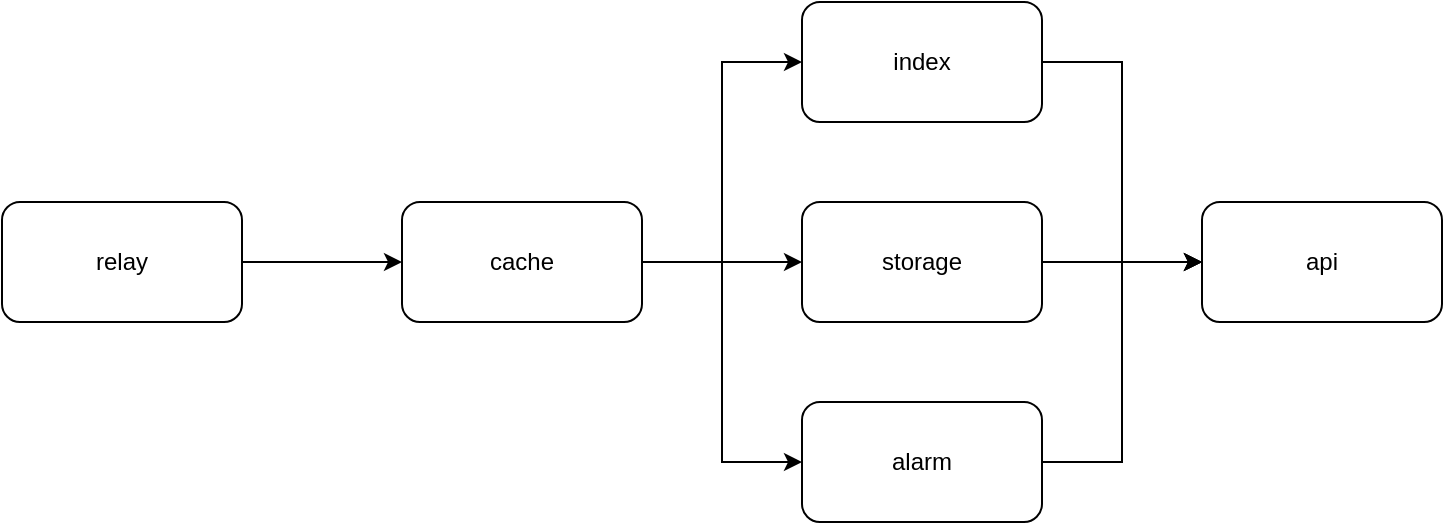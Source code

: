 <mxfile version="14.8.4" type="github">
  <diagram id="YHMO-dssUFv8ocbpak26" name="Page-1">
    <mxGraphModel dx="946" dy="535" grid="1" gridSize="10" guides="1" tooltips="1" connect="1" arrows="1" fold="1" page="1" pageScale="1" pageWidth="827" pageHeight="1169" math="0" shadow="0">
      <root>
        <mxCell id="0" />
        <mxCell id="1" parent="0" />
        <mxCell id="cqQiNdcYFdobyBqoFAKi-22" style="edgeStyle=orthogonalEdgeStyle;rounded=0;orthogonalLoop=1;jettySize=auto;html=1;" edge="1" parent="1" source="cqQiNdcYFdobyBqoFAKi-16" target="cqQiNdcYFdobyBqoFAKi-17">
          <mxGeometry relative="1" as="geometry" />
        </mxCell>
        <mxCell id="cqQiNdcYFdobyBqoFAKi-16" value="relay" style="rounded=1;whiteSpace=wrap;html=1;" vertex="1" parent="1">
          <mxGeometry x="40" y="200" width="120" height="60" as="geometry" />
        </mxCell>
        <mxCell id="cqQiNdcYFdobyBqoFAKi-23" style="edgeStyle=orthogonalEdgeStyle;rounded=0;orthogonalLoop=1;jettySize=auto;html=1;entryX=0;entryY=0.5;entryDx=0;entryDy=0;" edge="1" parent="1" source="cqQiNdcYFdobyBqoFAKi-17" target="cqQiNdcYFdobyBqoFAKi-18">
          <mxGeometry relative="1" as="geometry" />
        </mxCell>
        <mxCell id="cqQiNdcYFdobyBqoFAKi-24" style="edgeStyle=orthogonalEdgeStyle;rounded=0;orthogonalLoop=1;jettySize=auto;html=1;entryX=0;entryY=0.5;entryDx=0;entryDy=0;" edge="1" parent="1" source="cqQiNdcYFdobyBqoFAKi-17" target="cqQiNdcYFdobyBqoFAKi-19">
          <mxGeometry relative="1" as="geometry" />
        </mxCell>
        <mxCell id="cqQiNdcYFdobyBqoFAKi-25" style="edgeStyle=orthogonalEdgeStyle;rounded=0;orthogonalLoop=1;jettySize=auto;html=1;entryX=0;entryY=0.5;entryDx=0;entryDy=0;" edge="1" parent="1" source="cqQiNdcYFdobyBqoFAKi-17" target="cqQiNdcYFdobyBqoFAKi-21">
          <mxGeometry relative="1" as="geometry" />
        </mxCell>
        <mxCell id="cqQiNdcYFdobyBqoFAKi-17" value="cache" style="rounded=1;whiteSpace=wrap;html=1;" vertex="1" parent="1">
          <mxGeometry x="240" y="200" width="120" height="60" as="geometry" />
        </mxCell>
        <mxCell id="cqQiNdcYFdobyBqoFAKi-27" style="edgeStyle=orthogonalEdgeStyle;rounded=0;orthogonalLoop=1;jettySize=auto;html=1;entryX=0;entryY=0.5;entryDx=0;entryDy=0;" edge="1" parent="1" source="cqQiNdcYFdobyBqoFAKi-18" target="cqQiNdcYFdobyBqoFAKi-20">
          <mxGeometry relative="1" as="geometry" />
        </mxCell>
        <mxCell id="cqQiNdcYFdobyBqoFAKi-18" value="storage" style="rounded=1;whiteSpace=wrap;html=1;" vertex="1" parent="1">
          <mxGeometry x="440" y="200" width="120" height="60" as="geometry" />
        </mxCell>
        <mxCell id="cqQiNdcYFdobyBqoFAKi-26" style="edgeStyle=orthogonalEdgeStyle;rounded=0;orthogonalLoop=1;jettySize=auto;html=1;entryX=0;entryY=0.5;entryDx=0;entryDy=0;" edge="1" parent="1" source="cqQiNdcYFdobyBqoFAKi-19" target="cqQiNdcYFdobyBqoFAKi-20">
          <mxGeometry relative="1" as="geometry" />
        </mxCell>
        <mxCell id="cqQiNdcYFdobyBqoFAKi-19" value="index" style="rounded=1;whiteSpace=wrap;html=1;" vertex="1" parent="1">
          <mxGeometry x="440" y="100" width="120" height="60" as="geometry" />
        </mxCell>
        <mxCell id="cqQiNdcYFdobyBqoFAKi-20" value="api" style="rounded=1;whiteSpace=wrap;html=1;" vertex="1" parent="1">
          <mxGeometry x="640" y="200" width="120" height="60" as="geometry" />
        </mxCell>
        <mxCell id="cqQiNdcYFdobyBqoFAKi-28" style="edgeStyle=orthogonalEdgeStyle;rounded=0;orthogonalLoop=1;jettySize=auto;html=1;entryX=0;entryY=0.5;entryDx=0;entryDy=0;" edge="1" parent="1" source="cqQiNdcYFdobyBqoFAKi-21" target="cqQiNdcYFdobyBqoFAKi-20">
          <mxGeometry relative="1" as="geometry" />
        </mxCell>
        <mxCell id="cqQiNdcYFdobyBqoFAKi-21" value="alarm" style="rounded=1;whiteSpace=wrap;html=1;" vertex="1" parent="1">
          <mxGeometry x="440" y="300" width="120" height="60" as="geometry" />
        </mxCell>
      </root>
    </mxGraphModel>
  </diagram>
</mxfile>
